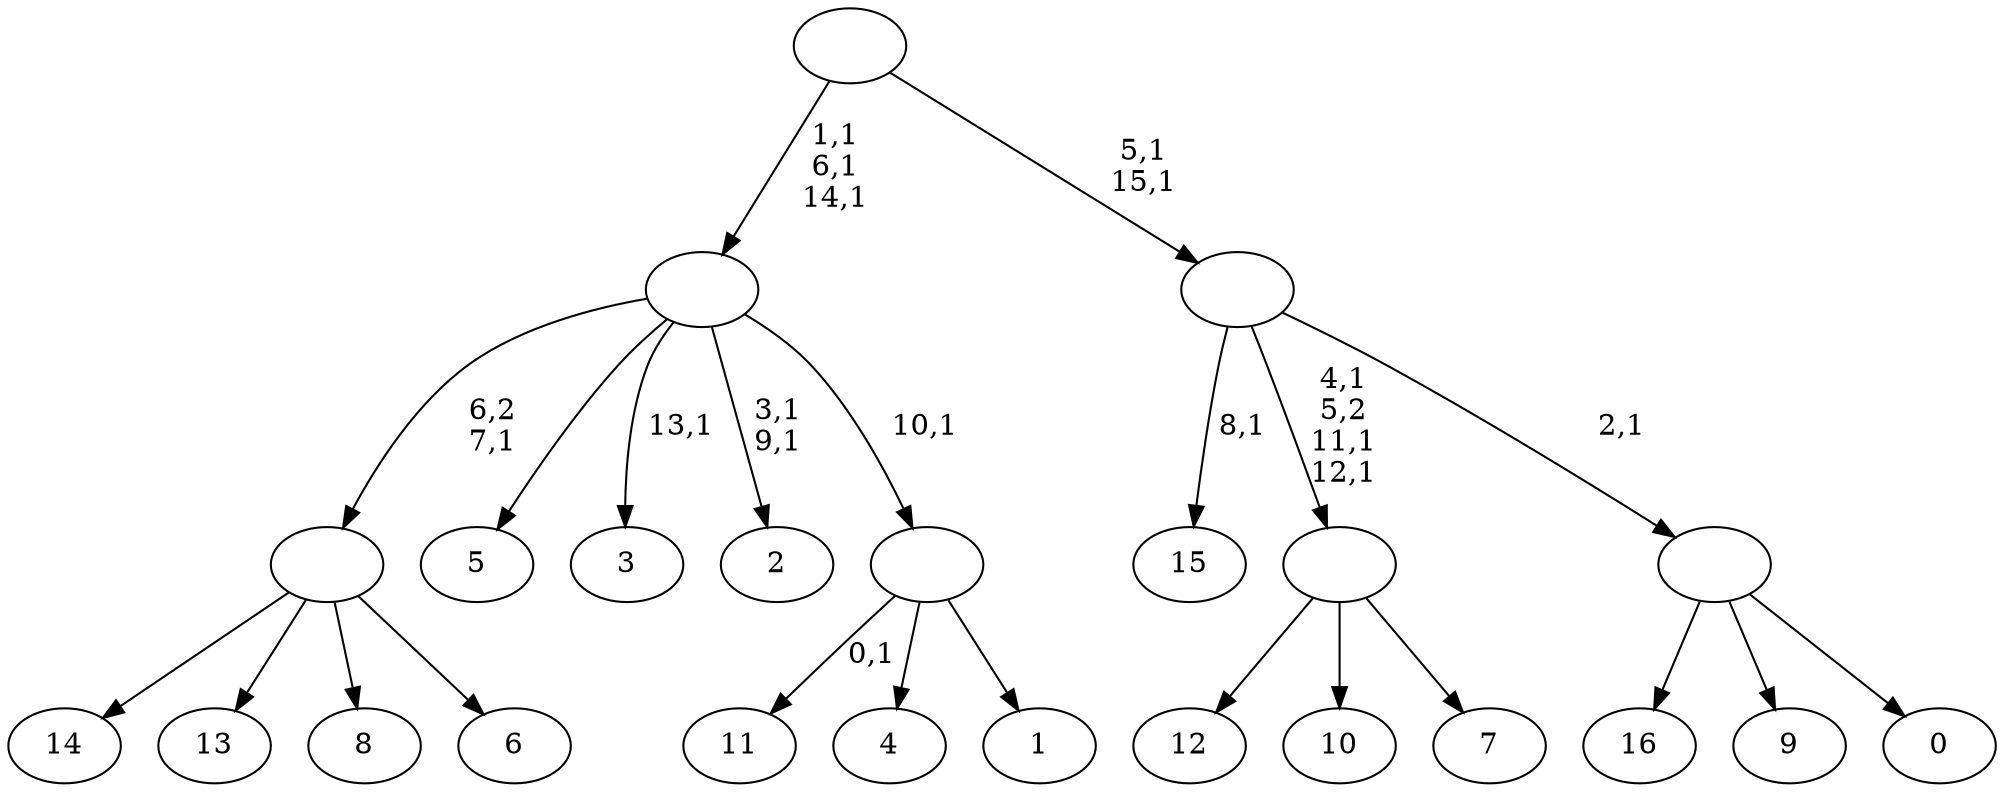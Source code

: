 digraph T {
	33 [label="16"]
	32 [label="15"]
	30 [label="14"]
	29 [label="13"]
	28 [label="12"]
	27 [label="11"]
	25 [label="10"]
	24 [label="9"]
	23 [label="8"]
	22 [label="7"]
	21 [label=""]
	18 [label="6"]
	17 [label=""]
	16 [label="5"]
	15 [label="4"]
	14 [label="3"]
	12 [label="2"]
	9 [label="1"]
	8 [label=""]
	7 [label=""]
	4 [label="0"]
	3 [label=""]
	2 [label=""]
	0 [label=""]
	21 -> 28 [label=""]
	21 -> 25 [label=""]
	21 -> 22 [label=""]
	17 -> 30 [label=""]
	17 -> 29 [label=""]
	17 -> 23 [label=""]
	17 -> 18 [label=""]
	8 -> 27 [label="0,1"]
	8 -> 15 [label=""]
	8 -> 9 [label=""]
	7 -> 12 [label="3,1\n9,1"]
	7 -> 14 [label="13,1"]
	7 -> 17 [label="6,2\n7,1"]
	7 -> 16 [label=""]
	7 -> 8 [label="10,1"]
	3 -> 33 [label=""]
	3 -> 24 [label=""]
	3 -> 4 [label=""]
	2 -> 21 [label="4,1\n5,2\n11,1\n12,1"]
	2 -> 32 [label="8,1"]
	2 -> 3 [label="2,1"]
	0 -> 2 [label="5,1\n15,1"]
	0 -> 7 [label="1,1\n6,1\n14,1"]
}
